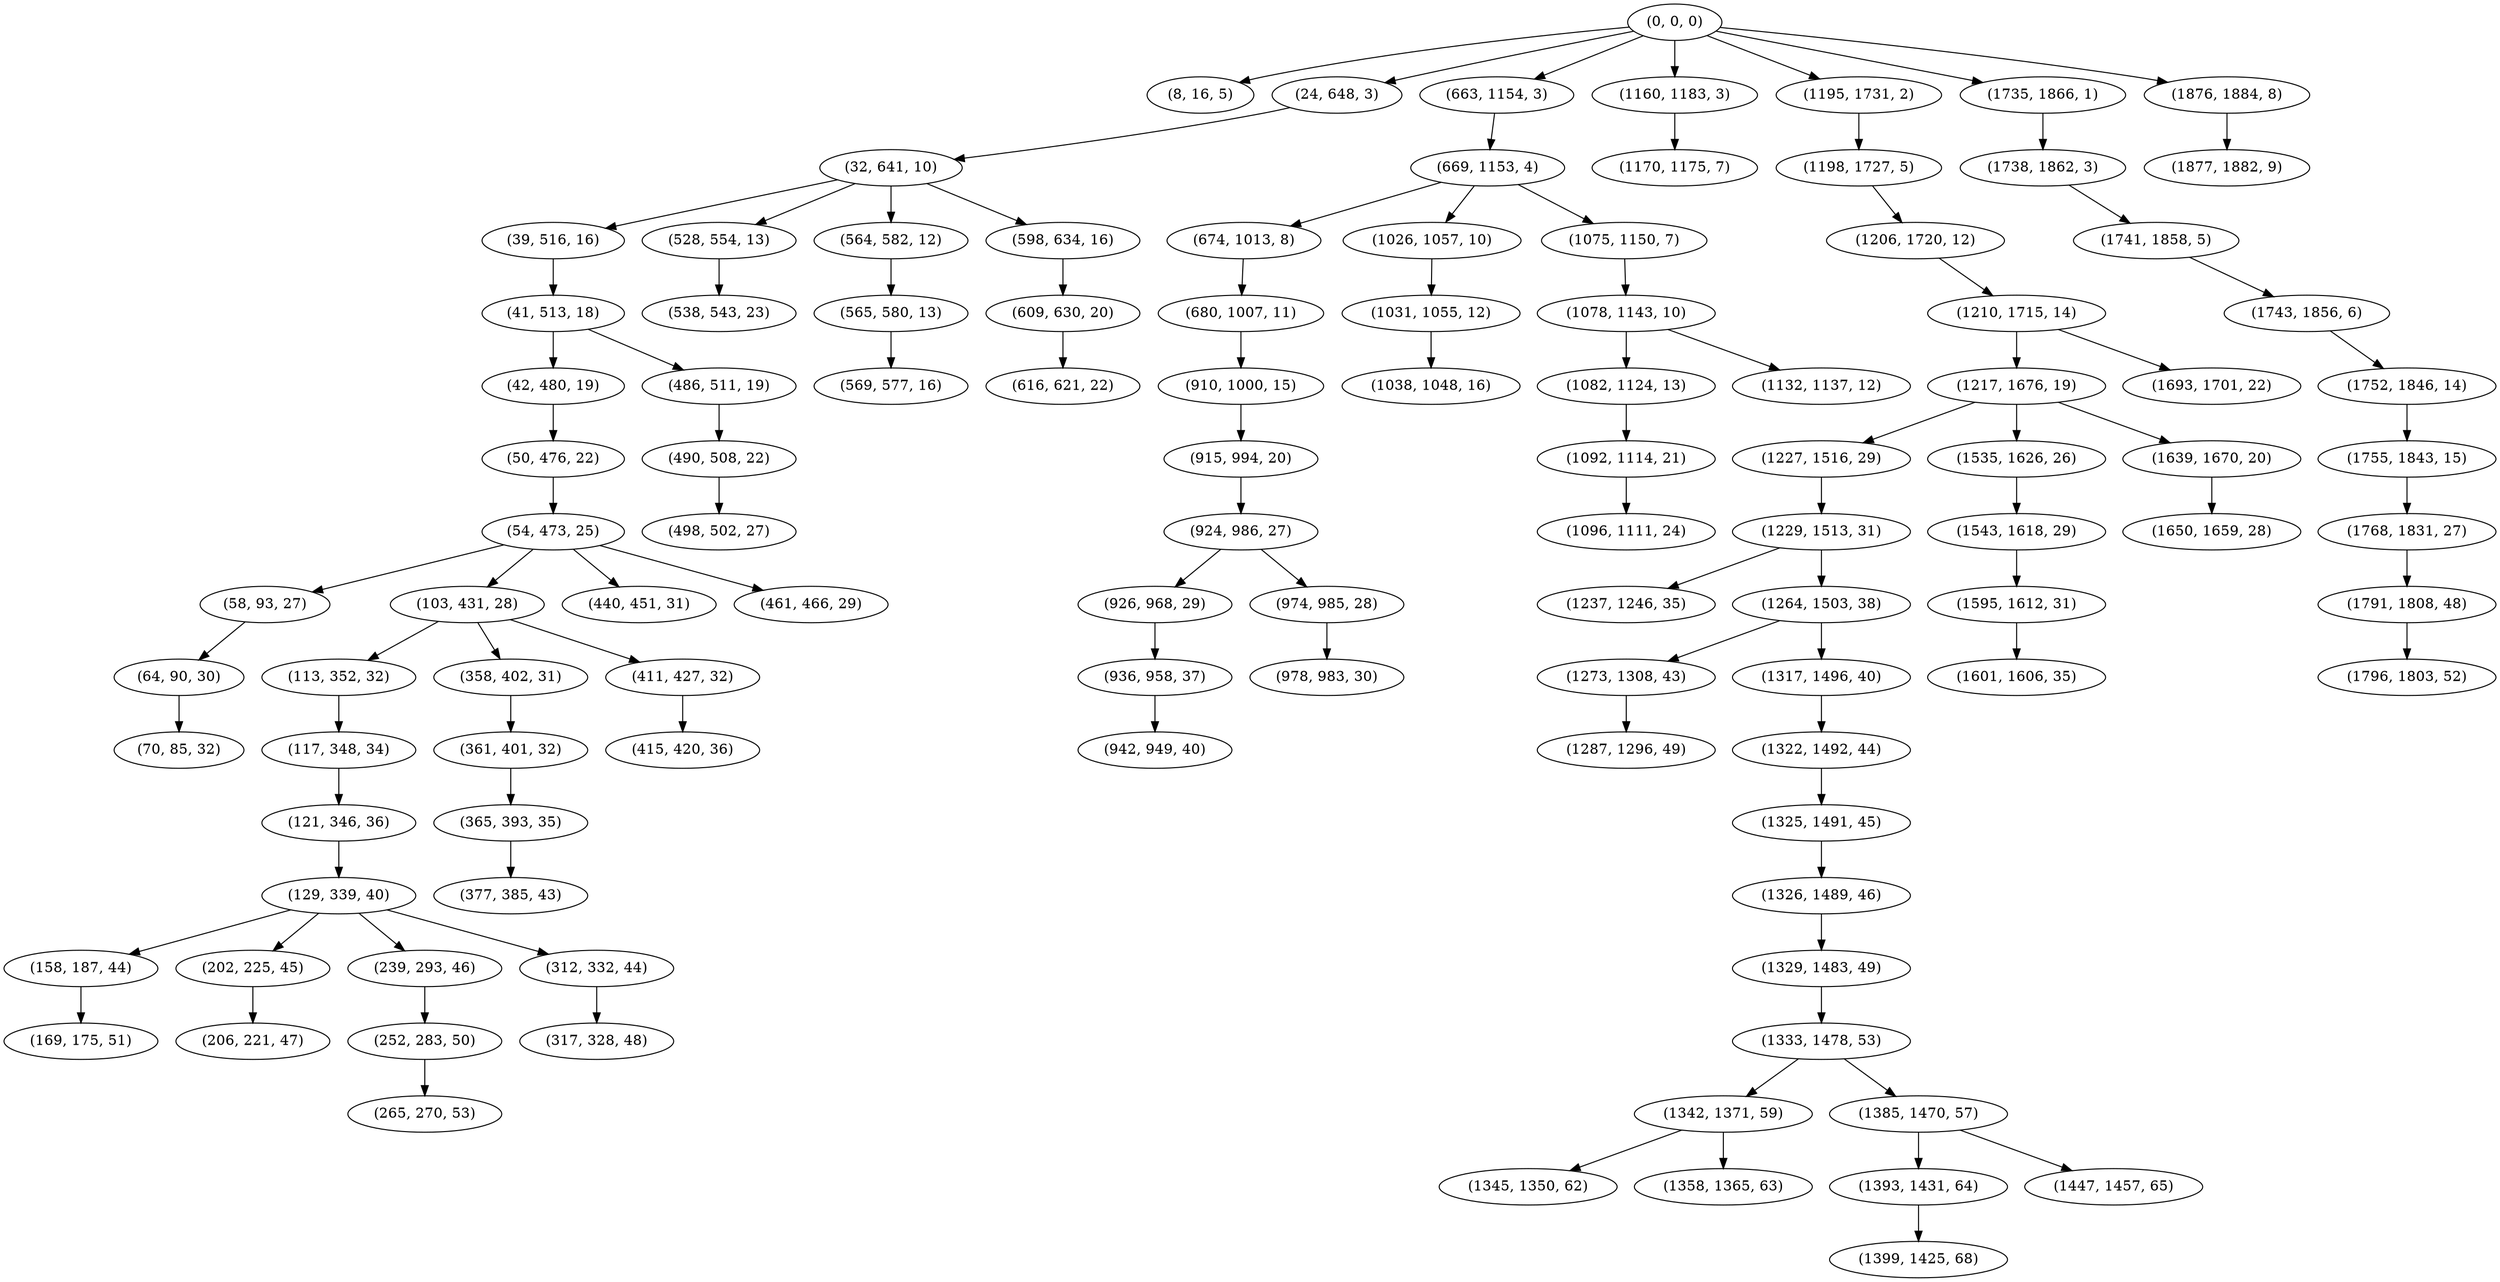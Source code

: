 digraph tree {
    "(0, 0, 0)";
    "(8, 16, 5)";
    "(24, 648, 3)";
    "(32, 641, 10)";
    "(39, 516, 16)";
    "(41, 513, 18)";
    "(42, 480, 19)";
    "(50, 476, 22)";
    "(54, 473, 25)";
    "(58, 93, 27)";
    "(64, 90, 30)";
    "(70, 85, 32)";
    "(103, 431, 28)";
    "(113, 352, 32)";
    "(117, 348, 34)";
    "(121, 346, 36)";
    "(129, 339, 40)";
    "(158, 187, 44)";
    "(169, 175, 51)";
    "(202, 225, 45)";
    "(206, 221, 47)";
    "(239, 293, 46)";
    "(252, 283, 50)";
    "(265, 270, 53)";
    "(312, 332, 44)";
    "(317, 328, 48)";
    "(358, 402, 31)";
    "(361, 401, 32)";
    "(365, 393, 35)";
    "(377, 385, 43)";
    "(411, 427, 32)";
    "(415, 420, 36)";
    "(440, 451, 31)";
    "(461, 466, 29)";
    "(486, 511, 19)";
    "(490, 508, 22)";
    "(498, 502, 27)";
    "(528, 554, 13)";
    "(538, 543, 23)";
    "(564, 582, 12)";
    "(565, 580, 13)";
    "(569, 577, 16)";
    "(598, 634, 16)";
    "(609, 630, 20)";
    "(616, 621, 22)";
    "(663, 1154, 3)";
    "(669, 1153, 4)";
    "(674, 1013, 8)";
    "(680, 1007, 11)";
    "(910, 1000, 15)";
    "(915, 994, 20)";
    "(924, 986, 27)";
    "(926, 968, 29)";
    "(936, 958, 37)";
    "(942, 949, 40)";
    "(974, 985, 28)";
    "(978, 983, 30)";
    "(1026, 1057, 10)";
    "(1031, 1055, 12)";
    "(1038, 1048, 16)";
    "(1075, 1150, 7)";
    "(1078, 1143, 10)";
    "(1082, 1124, 13)";
    "(1092, 1114, 21)";
    "(1096, 1111, 24)";
    "(1132, 1137, 12)";
    "(1160, 1183, 3)";
    "(1170, 1175, 7)";
    "(1195, 1731, 2)";
    "(1198, 1727, 5)";
    "(1206, 1720, 12)";
    "(1210, 1715, 14)";
    "(1217, 1676, 19)";
    "(1227, 1516, 29)";
    "(1229, 1513, 31)";
    "(1237, 1246, 35)";
    "(1264, 1503, 38)";
    "(1273, 1308, 43)";
    "(1287, 1296, 49)";
    "(1317, 1496, 40)";
    "(1322, 1492, 44)";
    "(1325, 1491, 45)";
    "(1326, 1489, 46)";
    "(1329, 1483, 49)";
    "(1333, 1478, 53)";
    "(1342, 1371, 59)";
    "(1345, 1350, 62)";
    "(1358, 1365, 63)";
    "(1385, 1470, 57)";
    "(1393, 1431, 64)";
    "(1399, 1425, 68)";
    "(1447, 1457, 65)";
    "(1535, 1626, 26)";
    "(1543, 1618, 29)";
    "(1595, 1612, 31)";
    "(1601, 1606, 35)";
    "(1639, 1670, 20)";
    "(1650, 1659, 28)";
    "(1693, 1701, 22)";
    "(1735, 1866, 1)";
    "(1738, 1862, 3)";
    "(1741, 1858, 5)";
    "(1743, 1856, 6)";
    "(1752, 1846, 14)";
    "(1755, 1843, 15)";
    "(1768, 1831, 27)";
    "(1791, 1808, 48)";
    "(1796, 1803, 52)";
    "(1876, 1884, 8)";
    "(1877, 1882, 9)";
    "(0, 0, 0)" -> "(8, 16, 5)";
    "(0, 0, 0)" -> "(24, 648, 3)";
    "(0, 0, 0)" -> "(663, 1154, 3)";
    "(0, 0, 0)" -> "(1160, 1183, 3)";
    "(0, 0, 0)" -> "(1195, 1731, 2)";
    "(0, 0, 0)" -> "(1735, 1866, 1)";
    "(0, 0, 0)" -> "(1876, 1884, 8)";
    "(24, 648, 3)" -> "(32, 641, 10)";
    "(32, 641, 10)" -> "(39, 516, 16)";
    "(32, 641, 10)" -> "(528, 554, 13)";
    "(32, 641, 10)" -> "(564, 582, 12)";
    "(32, 641, 10)" -> "(598, 634, 16)";
    "(39, 516, 16)" -> "(41, 513, 18)";
    "(41, 513, 18)" -> "(42, 480, 19)";
    "(41, 513, 18)" -> "(486, 511, 19)";
    "(42, 480, 19)" -> "(50, 476, 22)";
    "(50, 476, 22)" -> "(54, 473, 25)";
    "(54, 473, 25)" -> "(58, 93, 27)";
    "(54, 473, 25)" -> "(103, 431, 28)";
    "(54, 473, 25)" -> "(440, 451, 31)";
    "(54, 473, 25)" -> "(461, 466, 29)";
    "(58, 93, 27)" -> "(64, 90, 30)";
    "(64, 90, 30)" -> "(70, 85, 32)";
    "(103, 431, 28)" -> "(113, 352, 32)";
    "(103, 431, 28)" -> "(358, 402, 31)";
    "(103, 431, 28)" -> "(411, 427, 32)";
    "(113, 352, 32)" -> "(117, 348, 34)";
    "(117, 348, 34)" -> "(121, 346, 36)";
    "(121, 346, 36)" -> "(129, 339, 40)";
    "(129, 339, 40)" -> "(158, 187, 44)";
    "(129, 339, 40)" -> "(202, 225, 45)";
    "(129, 339, 40)" -> "(239, 293, 46)";
    "(129, 339, 40)" -> "(312, 332, 44)";
    "(158, 187, 44)" -> "(169, 175, 51)";
    "(202, 225, 45)" -> "(206, 221, 47)";
    "(239, 293, 46)" -> "(252, 283, 50)";
    "(252, 283, 50)" -> "(265, 270, 53)";
    "(312, 332, 44)" -> "(317, 328, 48)";
    "(358, 402, 31)" -> "(361, 401, 32)";
    "(361, 401, 32)" -> "(365, 393, 35)";
    "(365, 393, 35)" -> "(377, 385, 43)";
    "(411, 427, 32)" -> "(415, 420, 36)";
    "(486, 511, 19)" -> "(490, 508, 22)";
    "(490, 508, 22)" -> "(498, 502, 27)";
    "(528, 554, 13)" -> "(538, 543, 23)";
    "(564, 582, 12)" -> "(565, 580, 13)";
    "(565, 580, 13)" -> "(569, 577, 16)";
    "(598, 634, 16)" -> "(609, 630, 20)";
    "(609, 630, 20)" -> "(616, 621, 22)";
    "(663, 1154, 3)" -> "(669, 1153, 4)";
    "(669, 1153, 4)" -> "(674, 1013, 8)";
    "(669, 1153, 4)" -> "(1026, 1057, 10)";
    "(669, 1153, 4)" -> "(1075, 1150, 7)";
    "(674, 1013, 8)" -> "(680, 1007, 11)";
    "(680, 1007, 11)" -> "(910, 1000, 15)";
    "(910, 1000, 15)" -> "(915, 994, 20)";
    "(915, 994, 20)" -> "(924, 986, 27)";
    "(924, 986, 27)" -> "(926, 968, 29)";
    "(924, 986, 27)" -> "(974, 985, 28)";
    "(926, 968, 29)" -> "(936, 958, 37)";
    "(936, 958, 37)" -> "(942, 949, 40)";
    "(974, 985, 28)" -> "(978, 983, 30)";
    "(1026, 1057, 10)" -> "(1031, 1055, 12)";
    "(1031, 1055, 12)" -> "(1038, 1048, 16)";
    "(1075, 1150, 7)" -> "(1078, 1143, 10)";
    "(1078, 1143, 10)" -> "(1082, 1124, 13)";
    "(1078, 1143, 10)" -> "(1132, 1137, 12)";
    "(1082, 1124, 13)" -> "(1092, 1114, 21)";
    "(1092, 1114, 21)" -> "(1096, 1111, 24)";
    "(1160, 1183, 3)" -> "(1170, 1175, 7)";
    "(1195, 1731, 2)" -> "(1198, 1727, 5)";
    "(1198, 1727, 5)" -> "(1206, 1720, 12)";
    "(1206, 1720, 12)" -> "(1210, 1715, 14)";
    "(1210, 1715, 14)" -> "(1217, 1676, 19)";
    "(1210, 1715, 14)" -> "(1693, 1701, 22)";
    "(1217, 1676, 19)" -> "(1227, 1516, 29)";
    "(1217, 1676, 19)" -> "(1535, 1626, 26)";
    "(1217, 1676, 19)" -> "(1639, 1670, 20)";
    "(1227, 1516, 29)" -> "(1229, 1513, 31)";
    "(1229, 1513, 31)" -> "(1237, 1246, 35)";
    "(1229, 1513, 31)" -> "(1264, 1503, 38)";
    "(1264, 1503, 38)" -> "(1273, 1308, 43)";
    "(1264, 1503, 38)" -> "(1317, 1496, 40)";
    "(1273, 1308, 43)" -> "(1287, 1296, 49)";
    "(1317, 1496, 40)" -> "(1322, 1492, 44)";
    "(1322, 1492, 44)" -> "(1325, 1491, 45)";
    "(1325, 1491, 45)" -> "(1326, 1489, 46)";
    "(1326, 1489, 46)" -> "(1329, 1483, 49)";
    "(1329, 1483, 49)" -> "(1333, 1478, 53)";
    "(1333, 1478, 53)" -> "(1342, 1371, 59)";
    "(1333, 1478, 53)" -> "(1385, 1470, 57)";
    "(1342, 1371, 59)" -> "(1345, 1350, 62)";
    "(1342, 1371, 59)" -> "(1358, 1365, 63)";
    "(1385, 1470, 57)" -> "(1393, 1431, 64)";
    "(1385, 1470, 57)" -> "(1447, 1457, 65)";
    "(1393, 1431, 64)" -> "(1399, 1425, 68)";
    "(1535, 1626, 26)" -> "(1543, 1618, 29)";
    "(1543, 1618, 29)" -> "(1595, 1612, 31)";
    "(1595, 1612, 31)" -> "(1601, 1606, 35)";
    "(1639, 1670, 20)" -> "(1650, 1659, 28)";
    "(1735, 1866, 1)" -> "(1738, 1862, 3)";
    "(1738, 1862, 3)" -> "(1741, 1858, 5)";
    "(1741, 1858, 5)" -> "(1743, 1856, 6)";
    "(1743, 1856, 6)" -> "(1752, 1846, 14)";
    "(1752, 1846, 14)" -> "(1755, 1843, 15)";
    "(1755, 1843, 15)" -> "(1768, 1831, 27)";
    "(1768, 1831, 27)" -> "(1791, 1808, 48)";
    "(1791, 1808, 48)" -> "(1796, 1803, 52)";
    "(1876, 1884, 8)" -> "(1877, 1882, 9)";
}
